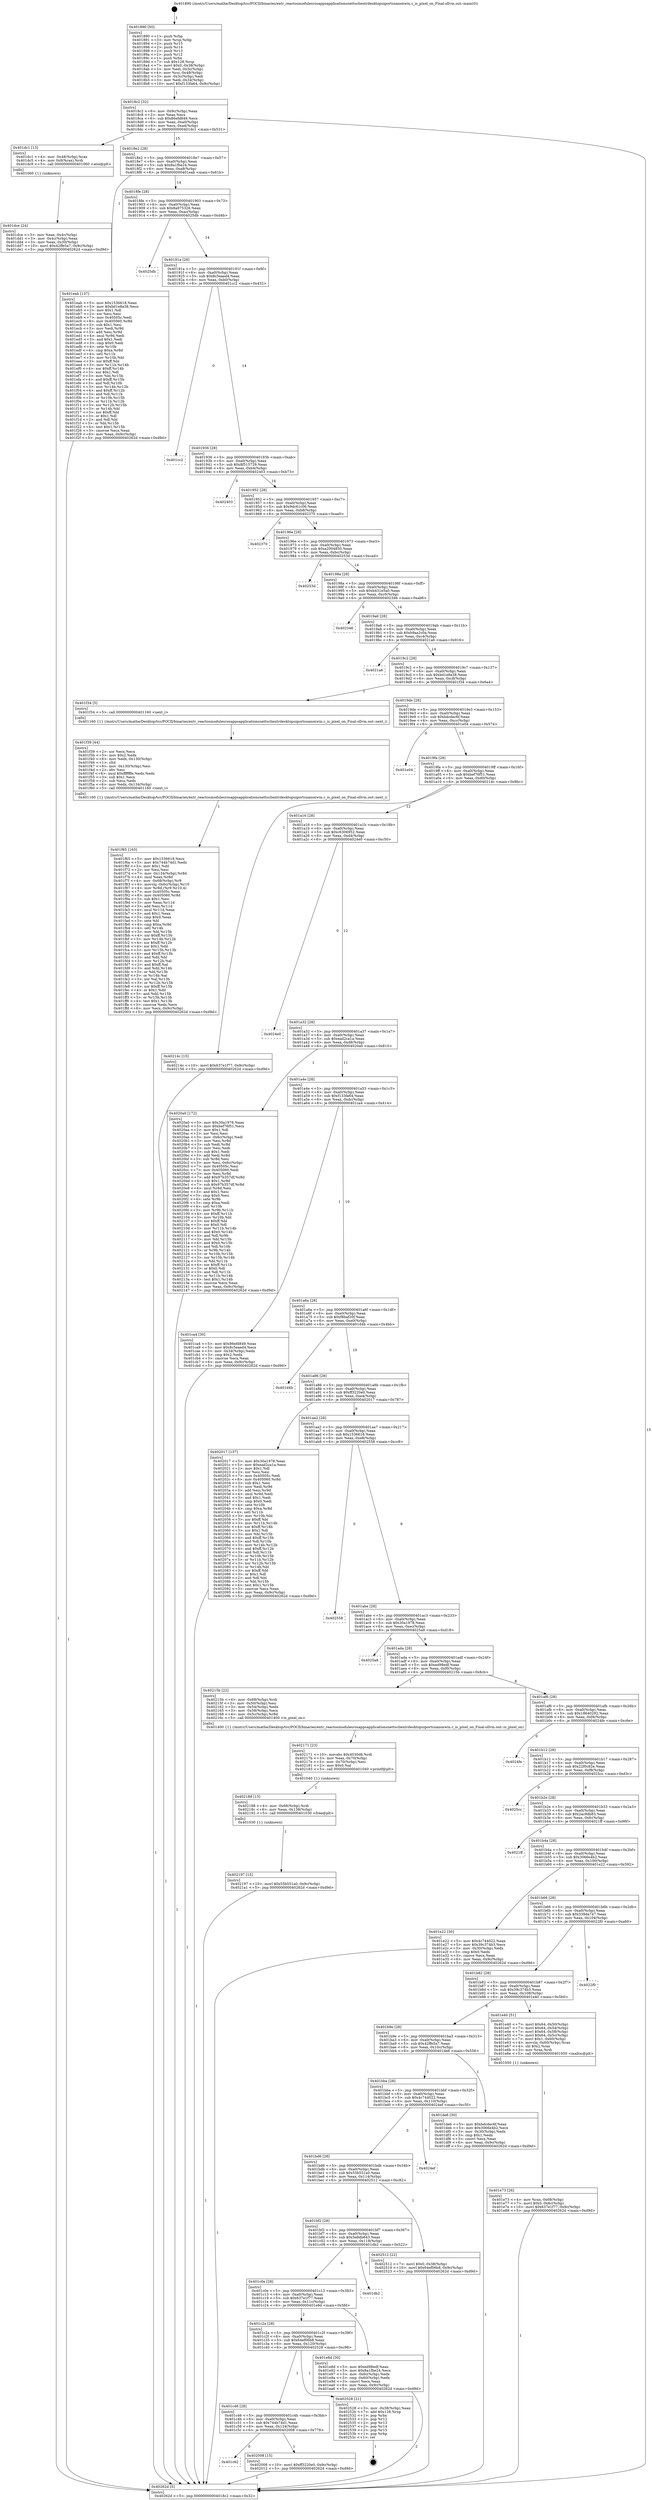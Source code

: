 digraph "0x401890" {
  label = "0x401890 (/mnt/c/Users/mathe/Desktop/tcc/POCII/binaries/extr_reactosmodulesrosappsapplicationsnettsclientrdesktopuiportsnanoxwin.c_is_pixel_on_Final-ollvm.out::main(0))"
  labelloc = "t"
  node[shape=record]

  Entry [label="",width=0.3,height=0.3,shape=circle,fillcolor=black,style=filled]
  "0x4018c2" [label="{
     0x4018c2 [32]\l
     | [instrs]\l
     &nbsp;&nbsp;0x4018c2 \<+6\>: mov -0x9c(%rbp),%eax\l
     &nbsp;&nbsp;0x4018c8 \<+2\>: mov %eax,%ecx\l
     &nbsp;&nbsp;0x4018ca \<+6\>: sub $0x86efd849,%ecx\l
     &nbsp;&nbsp;0x4018d0 \<+6\>: mov %eax,-0xa0(%rbp)\l
     &nbsp;&nbsp;0x4018d6 \<+6\>: mov %ecx,-0xa4(%rbp)\l
     &nbsp;&nbsp;0x4018dc \<+6\>: je 0000000000401dc1 \<main+0x531\>\l
  }"]
  "0x401dc1" [label="{
     0x401dc1 [13]\l
     | [instrs]\l
     &nbsp;&nbsp;0x401dc1 \<+4\>: mov -0x48(%rbp),%rax\l
     &nbsp;&nbsp;0x401dc5 \<+4\>: mov 0x8(%rax),%rdi\l
     &nbsp;&nbsp;0x401dc9 \<+5\>: call 0000000000401060 \<atoi@plt\>\l
     | [calls]\l
     &nbsp;&nbsp;0x401060 \{1\} (unknown)\l
  }"]
  "0x4018e2" [label="{
     0x4018e2 [28]\l
     | [instrs]\l
     &nbsp;&nbsp;0x4018e2 \<+5\>: jmp 00000000004018e7 \<main+0x57\>\l
     &nbsp;&nbsp;0x4018e7 \<+6\>: mov -0xa0(%rbp),%eax\l
     &nbsp;&nbsp;0x4018ed \<+5\>: sub $0x8a1fbe24,%eax\l
     &nbsp;&nbsp;0x4018f2 \<+6\>: mov %eax,-0xa8(%rbp)\l
     &nbsp;&nbsp;0x4018f8 \<+6\>: je 0000000000401eab \<main+0x61b\>\l
  }"]
  Exit [label="",width=0.3,height=0.3,shape=circle,fillcolor=black,style=filled,peripheries=2]
  "0x401eab" [label="{
     0x401eab [137]\l
     | [instrs]\l
     &nbsp;&nbsp;0x401eab \<+5\>: mov $0x1536618,%eax\l
     &nbsp;&nbsp;0x401eb0 \<+5\>: mov $0xbd1e8a38,%ecx\l
     &nbsp;&nbsp;0x401eb5 \<+2\>: mov $0x1,%dl\l
     &nbsp;&nbsp;0x401eb7 \<+2\>: xor %esi,%esi\l
     &nbsp;&nbsp;0x401eb9 \<+7\>: mov 0x40505c,%edi\l
     &nbsp;&nbsp;0x401ec0 \<+8\>: mov 0x405060,%r8d\l
     &nbsp;&nbsp;0x401ec8 \<+3\>: sub $0x1,%esi\l
     &nbsp;&nbsp;0x401ecb \<+3\>: mov %edi,%r9d\l
     &nbsp;&nbsp;0x401ece \<+3\>: add %esi,%r9d\l
     &nbsp;&nbsp;0x401ed1 \<+4\>: imul %r9d,%edi\l
     &nbsp;&nbsp;0x401ed5 \<+3\>: and $0x1,%edi\l
     &nbsp;&nbsp;0x401ed8 \<+3\>: cmp $0x0,%edi\l
     &nbsp;&nbsp;0x401edb \<+4\>: sete %r10b\l
     &nbsp;&nbsp;0x401edf \<+4\>: cmp $0xa,%r8d\l
     &nbsp;&nbsp;0x401ee3 \<+4\>: setl %r11b\l
     &nbsp;&nbsp;0x401ee7 \<+3\>: mov %r10b,%bl\l
     &nbsp;&nbsp;0x401eea \<+3\>: xor $0xff,%bl\l
     &nbsp;&nbsp;0x401eed \<+3\>: mov %r11b,%r14b\l
     &nbsp;&nbsp;0x401ef0 \<+4\>: xor $0xff,%r14b\l
     &nbsp;&nbsp;0x401ef4 \<+3\>: xor $0x1,%dl\l
     &nbsp;&nbsp;0x401ef7 \<+3\>: mov %bl,%r15b\l
     &nbsp;&nbsp;0x401efa \<+4\>: and $0xff,%r15b\l
     &nbsp;&nbsp;0x401efe \<+3\>: and %dl,%r10b\l
     &nbsp;&nbsp;0x401f01 \<+3\>: mov %r14b,%r12b\l
     &nbsp;&nbsp;0x401f04 \<+4\>: and $0xff,%r12b\l
     &nbsp;&nbsp;0x401f08 \<+3\>: and %dl,%r11b\l
     &nbsp;&nbsp;0x401f0b \<+3\>: or %r10b,%r15b\l
     &nbsp;&nbsp;0x401f0e \<+3\>: or %r11b,%r12b\l
     &nbsp;&nbsp;0x401f11 \<+3\>: xor %r12b,%r15b\l
     &nbsp;&nbsp;0x401f14 \<+3\>: or %r14b,%bl\l
     &nbsp;&nbsp;0x401f17 \<+3\>: xor $0xff,%bl\l
     &nbsp;&nbsp;0x401f1a \<+3\>: or $0x1,%dl\l
     &nbsp;&nbsp;0x401f1d \<+2\>: and %dl,%bl\l
     &nbsp;&nbsp;0x401f1f \<+3\>: or %bl,%r15b\l
     &nbsp;&nbsp;0x401f22 \<+4\>: test $0x1,%r15b\l
     &nbsp;&nbsp;0x401f26 \<+3\>: cmovne %ecx,%eax\l
     &nbsp;&nbsp;0x401f29 \<+6\>: mov %eax,-0x9c(%rbp)\l
     &nbsp;&nbsp;0x401f2f \<+5\>: jmp 000000000040262d \<main+0xd9d\>\l
  }"]
  "0x4018fe" [label="{
     0x4018fe [28]\l
     | [instrs]\l
     &nbsp;&nbsp;0x4018fe \<+5\>: jmp 0000000000401903 \<main+0x73\>\l
     &nbsp;&nbsp;0x401903 \<+6\>: mov -0xa0(%rbp),%eax\l
     &nbsp;&nbsp;0x401909 \<+5\>: sub $0x8a975326,%eax\l
     &nbsp;&nbsp;0x40190e \<+6\>: mov %eax,-0xac(%rbp)\l
     &nbsp;&nbsp;0x401914 \<+6\>: je 00000000004025db \<main+0xd4b\>\l
  }"]
  "0x402197" [label="{
     0x402197 [15]\l
     | [instrs]\l
     &nbsp;&nbsp;0x402197 \<+10\>: movl $0x55b551a0,-0x9c(%rbp)\l
     &nbsp;&nbsp;0x4021a1 \<+5\>: jmp 000000000040262d \<main+0xd9d\>\l
  }"]
  "0x4025db" [label="{
     0x4025db\l
  }", style=dashed]
  "0x40191a" [label="{
     0x40191a [28]\l
     | [instrs]\l
     &nbsp;&nbsp;0x40191a \<+5\>: jmp 000000000040191f \<main+0x8f\>\l
     &nbsp;&nbsp;0x40191f \<+6\>: mov -0xa0(%rbp),%eax\l
     &nbsp;&nbsp;0x401925 \<+5\>: sub $0x8c5eaed4,%eax\l
     &nbsp;&nbsp;0x40192a \<+6\>: mov %eax,-0xb0(%rbp)\l
     &nbsp;&nbsp;0x401930 \<+6\>: je 0000000000401cc2 \<main+0x432\>\l
  }"]
  "0x402188" [label="{
     0x402188 [15]\l
     | [instrs]\l
     &nbsp;&nbsp;0x402188 \<+4\>: mov -0x68(%rbp),%rdi\l
     &nbsp;&nbsp;0x40218c \<+6\>: mov %eax,-0x138(%rbp)\l
     &nbsp;&nbsp;0x402192 \<+5\>: call 0000000000401030 \<free@plt\>\l
     | [calls]\l
     &nbsp;&nbsp;0x401030 \{1\} (unknown)\l
  }"]
  "0x401cc2" [label="{
     0x401cc2\l
  }", style=dashed]
  "0x401936" [label="{
     0x401936 [28]\l
     | [instrs]\l
     &nbsp;&nbsp;0x401936 \<+5\>: jmp 000000000040193b \<main+0xab\>\l
     &nbsp;&nbsp;0x40193b \<+6\>: mov -0xa0(%rbp),%eax\l
     &nbsp;&nbsp;0x401941 \<+5\>: sub $0x8f515729,%eax\l
     &nbsp;&nbsp;0x401946 \<+6\>: mov %eax,-0xb4(%rbp)\l
     &nbsp;&nbsp;0x40194c \<+6\>: je 0000000000402403 \<main+0xb73\>\l
  }"]
  "0x402171" [label="{
     0x402171 [23]\l
     | [instrs]\l
     &nbsp;&nbsp;0x402171 \<+10\>: movabs $0x4030d6,%rdi\l
     &nbsp;&nbsp;0x40217b \<+3\>: mov %eax,-0x70(%rbp)\l
     &nbsp;&nbsp;0x40217e \<+3\>: mov -0x70(%rbp),%esi\l
     &nbsp;&nbsp;0x402181 \<+2\>: mov $0x0,%al\l
     &nbsp;&nbsp;0x402183 \<+5\>: call 0000000000401040 \<printf@plt\>\l
     | [calls]\l
     &nbsp;&nbsp;0x401040 \{1\} (unknown)\l
  }"]
  "0x402403" [label="{
     0x402403\l
  }", style=dashed]
  "0x401952" [label="{
     0x401952 [28]\l
     | [instrs]\l
     &nbsp;&nbsp;0x401952 \<+5\>: jmp 0000000000401957 \<main+0xc7\>\l
     &nbsp;&nbsp;0x401957 \<+6\>: mov -0xa0(%rbp),%eax\l
     &nbsp;&nbsp;0x40195d \<+5\>: sub $0x9dc61c06,%eax\l
     &nbsp;&nbsp;0x401962 \<+6\>: mov %eax,-0xb8(%rbp)\l
     &nbsp;&nbsp;0x401968 \<+6\>: je 0000000000402370 \<main+0xae0\>\l
  }"]
  "0x401c62" [label="{
     0x401c62\l
  }", style=dashed]
  "0x402370" [label="{
     0x402370\l
  }", style=dashed]
  "0x40196e" [label="{
     0x40196e [28]\l
     | [instrs]\l
     &nbsp;&nbsp;0x40196e \<+5\>: jmp 0000000000401973 \<main+0xe3\>\l
     &nbsp;&nbsp;0x401973 \<+6\>: mov -0xa0(%rbp),%eax\l
     &nbsp;&nbsp;0x401979 \<+5\>: sub $0xa2004850,%eax\l
     &nbsp;&nbsp;0x40197e \<+6\>: mov %eax,-0xbc(%rbp)\l
     &nbsp;&nbsp;0x401984 \<+6\>: je 000000000040253d \<main+0xcad\>\l
  }"]
  "0x402008" [label="{
     0x402008 [15]\l
     | [instrs]\l
     &nbsp;&nbsp;0x402008 \<+10\>: movl $0xff3220e0,-0x9c(%rbp)\l
     &nbsp;&nbsp;0x402012 \<+5\>: jmp 000000000040262d \<main+0xd9d\>\l
  }"]
  "0x40253d" [label="{
     0x40253d\l
  }", style=dashed]
  "0x40198a" [label="{
     0x40198a [28]\l
     | [instrs]\l
     &nbsp;&nbsp;0x40198a \<+5\>: jmp 000000000040198f \<main+0xff\>\l
     &nbsp;&nbsp;0x40198f \<+6\>: mov -0xa0(%rbp),%eax\l
     &nbsp;&nbsp;0x401995 \<+5\>: sub $0xb431e5a0,%eax\l
     &nbsp;&nbsp;0x40199a \<+6\>: mov %eax,-0xc0(%rbp)\l
     &nbsp;&nbsp;0x4019a0 \<+6\>: je 0000000000402346 \<main+0xab6\>\l
  }"]
  "0x401c46" [label="{
     0x401c46 [28]\l
     | [instrs]\l
     &nbsp;&nbsp;0x401c46 \<+5\>: jmp 0000000000401c4b \<main+0x3bb\>\l
     &nbsp;&nbsp;0x401c4b \<+6\>: mov -0xa0(%rbp),%eax\l
     &nbsp;&nbsp;0x401c51 \<+5\>: sub $0x744b74d1,%eax\l
     &nbsp;&nbsp;0x401c56 \<+6\>: mov %eax,-0x124(%rbp)\l
     &nbsp;&nbsp;0x401c5c \<+6\>: je 0000000000402008 \<main+0x778\>\l
  }"]
  "0x402346" [label="{
     0x402346\l
  }", style=dashed]
  "0x4019a6" [label="{
     0x4019a6 [28]\l
     | [instrs]\l
     &nbsp;&nbsp;0x4019a6 \<+5\>: jmp 00000000004019ab \<main+0x11b\>\l
     &nbsp;&nbsp;0x4019ab \<+6\>: mov -0xa0(%rbp),%eax\l
     &nbsp;&nbsp;0x4019b1 \<+5\>: sub $0xb9aa2c0a,%eax\l
     &nbsp;&nbsp;0x4019b6 \<+6\>: mov %eax,-0xc4(%rbp)\l
     &nbsp;&nbsp;0x4019bc \<+6\>: je 00000000004021a6 \<main+0x916\>\l
  }"]
  "0x402528" [label="{
     0x402528 [21]\l
     | [instrs]\l
     &nbsp;&nbsp;0x402528 \<+3\>: mov -0x38(%rbp),%eax\l
     &nbsp;&nbsp;0x40252b \<+7\>: add $0x128,%rsp\l
     &nbsp;&nbsp;0x402532 \<+1\>: pop %rbx\l
     &nbsp;&nbsp;0x402533 \<+2\>: pop %r12\l
     &nbsp;&nbsp;0x402535 \<+2\>: pop %r13\l
     &nbsp;&nbsp;0x402537 \<+2\>: pop %r14\l
     &nbsp;&nbsp;0x402539 \<+2\>: pop %r15\l
     &nbsp;&nbsp;0x40253b \<+1\>: pop %rbp\l
     &nbsp;&nbsp;0x40253c \<+1\>: ret\l
  }"]
  "0x4021a6" [label="{
     0x4021a6\l
  }", style=dashed]
  "0x4019c2" [label="{
     0x4019c2 [28]\l
     | [instrs]\l
     &nbsp;&nbsp;0x4019c2 \<+5\>: jmp 00000000004019c7 \<main+0x137\>\l
     &nbsp;&nbsp;0x4019c7 \<+6\>: mov -0xa0(%rbp),%eax\l
     &nbsp;&nbsp;0x4019cd \<+5\>: sub $0xbd1e8a38,%eax\l
     &nbsp;&nbsp;0x4019d2 \<+6\>: mov %eax,-0xc8(%rbp)\l
     &nbsp;&nbsp;0x4019d8 \<+6\>: je 0000000000401f34 \<main+0x6a4\>\l
  }"]
  "0x401f65" [label="{
     0x401f65 [163]\l
     | [instrs]\l
     &nbsp;&nbsp;0x401f65 \<+5\>: mov $0x1536618,%ecx\l
     &nbsp;&nbsp;0x401f6a \<+5\>: mov $0x744b74d1,%edx\l
     &nbsp;&nbsp;0x401f6f \<+3\>: mov $0x1,%dil\l
     &nbsp;&nbsp;0x401f72 \<+2\>: xor %esi,%esi\l
     &nbsp;&nbsp;0x401f74 \<+7\>: mov -0x134(%rbp),%r8d\l
     &nbsp;&nbsp;0x401f7b \<+4\>: imul %eax,%r8d\l
     &nbsp;&nbsp;0x401f7f \<+4\>: mov -0x68(%rbp),%r9\l
     &nbsp;&nbsp;0x401f83 \<+4\>: movslq -0x6c(%rbp),%r10\l
     &nbsp;&nbsp;0x401f87 \<+4\>: mov %r8d,(%r9,%r10,4)\l
     &nbsp;&nbsp;0x401f8b \<+7\>: mov 0x40505c,%eax\l
     &nbsp;&nbsp;0x401f92 \<+8\>: mov 0x405060,%r8d\l
     &nbsp;&nbsp;0x401f9a \<+3\>: sub $0x1,%esi\l
     &nbsp;&nbsp;0x401f9d \<+3\>: mov %eax,%r11d\l
     &nbsp;&nbsp;0x401fa0 \<+3\>: add %esi,%r11d\l
     &nbsp;&nbsp;0x401fa3 \<+4\>: imul %r11d,%eax\l
     &nbsp;&nbsp;0x401fa7 \<+3\>: and $0x1,%eax\l
     &nbsp;&nbsp;0x401faa \<+3\>: cmp $0x0,%eax\l
     &nbsp;&nbsp;0x401fad \<+3\>: sete %bl\l
     &nbsp;&nbsp;0x401fb0 \<+4\>: cmp $0xa,%r8d\l
     &nbsp;&nbsp;0x401fb4 \<+4\>: setl %r14b\l
     &nbsp;&nbsp;0x401fb8 \<+3\>: mov %bl,%r15b\l
     &nbsp;&nbsp;0x401fbb \<+4\>: xor $0xff,%r15b\l
     &nbsp;&nbsp;0x401fbf \<+3\>: mov %r14b,%r12b\l
     &nbsp;&nbsp;0x401fc2 \<+4\>: xor $0xff,%r12b\l
     &nbsp;&nbsp;0x401fc6 \<+4\>: xor $0x1,%dil\l
     &nbsp;&nbsp;0x401fca \<+3\>: mov %r15b,%r13b\l
     &nbsp;&nbsp;0x401fcd \<+4\>: and $0xff,%r13b\l
     &nbsp;&nbsp;0x401fd1 \<+3\>: and %dil,%bl\l
     &nbsp;&nbsp;0x401fd4 \<+3\>: mov %r12b,%al\l
     &nbsp;&nbsp;0x401fd7 \<+2\>: and $0xff,%al\l
     &nbsp;&nbsp;0x401fd9 \<+3\>: and %dil,%r14b\l
     &nbsp;&nbsp;0x401fdc \<+3\>: or %bl,%r13b\l
     &nbsp;&nbsp;0x401fdf \<+3\>: or %r14b,%al\l
     &nbsp;&nbsp;0x401fe2 \<+3\>: xor %al,%r13b\l
     &nbsp;&nbsp;0x401fe5 \<+3\>: or %r12b,%r15b\l
     &nbsp;&nbsp;0x401fe8 \<+4\>: xor $0xff,%r15b\l
     &nbsp;&nbsp;0x401fec \<+4\>: or $0x1,%dil\l
     &nbsp;&nbsp;0x401ff0 \<+3\>: and %dil,%r15b\l
     &nbsp;&nbsp;0x401ff3 \<+3\>: or %r15b,%r13b\l
     &nbsp;&nbsp;0x401ff6 \<+4\>: test $0x1,%r13b\l
     &nbsp;&nbsp;0x401ffa \<+3\>: cmovne %edx,%ecx\l
     &nbsp;&nbsp;0x401ffd \<+6\>: mov %ecx,-0x9c(%rbp)\l
     &nbsp;&nbsp;0x402003 \<+5\>: jmp 000000000040262d \<main+0xd9d\>\l
  }"]
  "0x401f34" [label="{
     0x401f34 [5]\l
     | [instrs]\l
     &nbsp;&nbsp;0x401f34 \<+5\>: call 0000000000401160 \<next_i\>\l
     | [calls]\l
     &nbsp;&nbsp;0x401160 \{1\} (/mnt/c/Users/mathe/Desktop/tcc/POCII/binaries/extr_reactosmodulesrosappsapplicationsnettsclientrdesktopuiportsnanoxwin.c_is_pixel_on_Final-ollvm.out::next_i)\l
  }"]
  "0x4019de" [label="{
     0x4019de [28]\l
     | [instrs]\l
     &nbsp;&nbsp;0x4019de \<+5\>: jmp 00000000004019e3 \<main+0x153\>\l
     &nbsp;&nbsp;0x4019e3 \<+6\>: mov -0xa0(%rbp),%eax\l
     &nbsp;&nbsp;0x4019e9 \<+5\>: sub $0xbdcdec6f,%eax\l
     &nbsp;&nbsp;0x4019ee \<+6\>: mov %eax,-0xcc(%rbp)\l
     &nbsp;&nbsp;0x4019f4 \<+6\>: je 0000000000401e04 \<main+0x574\>\l
  }"]
  "0x401f39" [label="{
     0x401f39 [44]\l
     | [instrs]\l
     &nbsp;&nbsp;0x401f39 \<+2\>: xor %ecx,%ecx\l
     &nbsp;&nbsp;0x401f3b \<+5\>: mov $0x2,%edx\l
     &nbsp;&nbsp;0x401f40 \<+6\>: mov %edx,-0x130(%rbp)\l
     &nbsp;&nbsp;0x401f46 \<+1\>: cltd\l
     &nbsp;&nbsp;0x401f47 \<+6\>: mov -0x130(%rbp),%esi\l
     &nbsp;&nbsp;0x401f4d \<+2\>: idiv %esi\l
     &nbsp;&nbsp;0x401f4f \<+6\>: imul $0xfffffffe,%edx,%edx\l
     &nbsp;&nbsp;0x401f55 \<+3\>: sub $0x1,%ecx\l
     &nbsp;&nbsp;0x401f58 \<+2\>: sub %ecx,%edx\l
     &nbsp;&nbsp;0x401f5a \<+6\>: mov %edx,-0x134(%rbp)\l
     &nbsp;&nbsp;0x401f60 \<+5\>: call 0000000000401160 \<next_i\>\l
     | [calls]\l
     &nbsp;&nbsp;0x401160 \{1\} (/mnt/c/Users/mathe/Desktop/tcc/POCII/binaries/extr_reactosmodulesrosappsapplicationsnettsclientrdesktopuiportsnanoxwin.c_is_pixel_on_Final-ollvm.out::next_i)\l
  }"]
  "0x401e04" [label="{
     0x401e04\l
  }", style=dashed]
  "0x4019fa" [label="{
     0x4019fa [28]\l
     | [instrs]\l
     &nbsp;&nbsp;0x4019fa \<+5\>: jmp 00000000004019ff \<main+0x16f\>\l
     &nbsp;&nbsp;0x4019ff \<+6\>: mov -0xa0(%rbp),%eax\l
     &nbsp;&nbsp;0x401a05 \<+5\>: sub $0xbef76f51,%eax\l
     &nbsp;&nbsp;0x401a0a \<+6\>: mov %eax,-0xd0(%rbp)\l
     &nbsp;&nbsp;0x401a10 \<+6\>: je 000000000040214c \<main+0x8bc\>\l
  }"]
  "0x401c2a" [label="{
     0x401c2a [28]\l
     | [instrs]\l
     &nbsp;&nbsp;0x401c2a \<+5\>: jmp 0000000000401c2f \<main+0x39f\>\l
     &nbsp;&nbsp;0x401c2f \<+6\>: mov -0xa0(%rbp),%eax\l
     &nbsp;&nbsp;0x401c35 \<+5\>: sub $0x64ef06b8,%eax\l
     &nbsp;&nbsp;0x401c3a \<+6\>: mov %eax,-0x120(%rbp)\l
     &nbsp;&nbsp;0x401c40 \<+6\>: je 0000000000402528 \<main+0xc98\>\l
  }"]
  "0x40214c" [label="{
     0x40214c [15]\l
     | [instrs]\l
     &nbsp;&nbsp;0x40214c \<+10\>: movl $0x637e1f77,-0x9c(%rbp)\l
     &nbsp;&nbsp;0x402156 \<+5\>: jmp 000000000040262d \<main+0xd9d\>\l
  }"]
  "0x401a16" [label="{
     0x401a16 [28]\l
     | [instrs]\l
     &nbsp;&nbsp;0x401a16 \<+5\>: jmp 0000000000401a1b \<main+0x18b\>\l
     &nbsp;&nbsp;0x401a1b \<+6\>: mov -0xa0(%rbp),%eax\l
     &nbsp;&nbsp;0x401a21 \<+5\>: sub $0xc6306952,%eax\l
     &nbsp;&nbsp;0x401a26 \<+6\>: mov %eax,-0xd4(%rbp)\l
     &nbsp;&nbsp;0x401a2c \<+6\>: je 00000000004024e0 \<main+0xc50\>\l
  }"]
  "0x401e8d" [label="{
     0x401e8d [30]\l
     | [instrs]\l
     &nbsp;&nbsp;0x401e8d \<+5\>: mov $0xed98edf,%eax\l
     &nbsp;&nbsp;0x401e92 \<+5\>: mov $0x8a1fbe24,%ecx\l
     &nbsp;&nbsp;0x401e97 \<+3\>: mov -0x6c(%rbp),%edx\l
     &nbsp;&nbsp;0x401e9a \<+3\>: cmp -0x60(%rbp),%edx\l
     &nbsp;&nbsp;0x401e9d \<+3\>: cmovl %ecx,%eax\l
     &nbsp;&nbsp;0x401ea0 \<+6\>: mov %eax,-0x9c(%rbp)\l
     &nbsp;&nbsp;0x401ea6 \<+5\>: jmp 000000000040262d \<main+0xd9d\>\l
  }"]
  "0x4024e0" [label="{
     0x4024e0\l
  }", style=dashed]
  "0x401a32" [label="{
     0x401a32 [28]\l
     | [instrs]\l
     &nbsp;&nbsp;0x401a32 \<+5\>: jmp 0000000000401a37 \<main+0x1a7\>\l
     &nbsp;&nbsp;0x401a37 \<+6\>: mov -0xa0(%rbp),%eax\l
     &nbsp;&nbsp;0x401a3d \<+5\>: sub $0xead2ca1a,%eax\l
     &nbsp;&nbsp;0x401a42 \<+6\>: mov %eax,-0xd8(%rbp)\l
     &nbsp;&nbsp;0x401a48 \<+6\>: je 00000000004020a0 \<main+0x810\>\l
  }"]
  "0x401c0e" [label="{
     0x401c0e [28]\l
     | [instrs]\l
     &nbsp;&nbsp;0x401c0e \<+5\>: jmp 0000000000401c13 \<main+0x383\>\l
     &nbsp;&nbsp;0x401c13 \<+6\>: mov -0xa0(%rbp),%eax\l
     &nbsp;&nbsp;0x401c19 \<+5\>: sub $0x637e1f77,%eax\l
     &nbsp;&nbsp;0x401c1e \<+6\>: mov %eax,-0x11c(%rbp)\l
     &nbsp;&nbsp;0x401c24 \<+6\>: je 0000000000401e8d \<main+0x5fd\>\l
  }"]
  "0x4020a0" [label="{
     0x4020a0 [172]\l
     | [instrs]\l
     &nbsp;&nbsp;0x4020a0 \<+5\>: mov $0x30a1978,%eax\l
     &nbsp;&nbsp;0x4020a5 \<+5\>: mov $0xbef76f51,%ecx\l
     &nbsp;&nbsp;0x4020aa \<+2\>: mov $0x1,%dl\l
     &nbsp;&nbsp;0x4020ac \<+2\>: xor %esi,%esi\l
     &nbsp;&nbsp;0x4020ae \<+3\>: mov -0x6c(%rbp),%edi\l
     &nbsp;&nbsp;0x4020b1 \<+3\>: mov %esi,%r8d\l
     &nbsp;&nbsp;0x4020b4 \<+3\>: sub %edi,%r8d\l
     &nbsp;&nbsp;0x4020b7 \<+2\>: mov %esi,%edi\l
     &nbsp;&nbsp;0x4020b9 \<+3\>: sub $0x1,%edi\l
     &nbsp;&nbsp;0x4020bc \<+3\>: add %edi,%r8d\l
     &nbsp;&nbsp;0x4020bf \<+3\>: sub %r8d,%esi\l
     &nbsp;&nbsp;0x4020c2 \<+3\>: mov %esi,-0x6c(%rbp)\l
     &nbsp;&nbsp;0x4020c5 \<+7\>: mov 0x40505c,%esi\l
     &nbsp;&nbsp;0x4020cc \<+7\>: mov 0x405060,%edi\l
     &nbsp;&nbsp;0x4020d3 \<+3\>: mov %esi,%r8d\l
     &nbsp;&nbsp;0x4020d6 \<+7\>: add $0x97b357df,%r8d\l
     &nbsp;&nbsp;0x4020dd \<+4\>: sub $0x1,%r8d\l
     &nbsp;&nbsp;0x4020e1 \<+7\>: sub $0x97b357df,%r8d\l
     &nbsp;&nbsp;0x4020e8 \<+4\>: imul %r8d,%esi\l
     &nbsp;&nbsp;0x4020ec \<+3\>: and $0x1,%esi\l
     &nbsp;&nbsp;0x4020ef \<+3\>: cmp $0x0,%esi\l
     &nbsp;&nbsp;0x4020f2 \<+4\>: sete %r9b\l
     &nbsp;&nbsp;0x4020f6 \<+3\>: cmp $0xa,%edi\l
     &nbsp;&nbsp;0x4020f9 \<+4\>: setl %r10b\l
     &nbsp;&nbsp;0x4020fd \<+3\>: mov %r9b,%r11b\l
     &nbsp;&nbsp;0x402100 \<+4\>: xor $0xff,%r11b\l
     &nbsp;&nbsp;0x402104 \<+3\>: mov %r10b,%bl\l
     &nbsp;&nbsp;0x402107 \<+3\>: xor $0xff,%bl\l
     &nbsp;&nbsp;0x40210a \<+3\>: xor $0x0,%dl\l
     &nbsp;&nbsp;0x40210d \<+3\>: mov %r11b,%r14b\l
     &nbsp;&nbsp;0x402110 \<+4\>: and $0x0,%r14b\l
     &nbsp;&nbsp;0x402114 \<+3\>: and %dl,%r9b\l
     &nbsp;&nbsp;0x402117 \<+3\>: mov %bl,%r15b\l
     &nbsp;&nbsp;0x40211a \<+4\>: and $0x0,%r15b\l
     &nbsp;&nbsp;0x40211e \<+3\>: and %dl,%r10b\l
     &nbsp;&nbsp;0x402121 \<+3\>: or %r9b,%r14b\l
     &nbsp;&nbsp;0x402124 \<+3\>: or %r10b,%r15b\l
     &nbsp;&nbsp;0x402127 \<+3\>: xor %r15b,%r14b\l
     &nbsp;&nbsp;0x40212a \<+3\>: or %bl,%r11b\l
     &nbsp;&nbsp;0x40212d \<+4\>: xor $0xff,%r11b\l
     &nbsp;&nbsp;0x402131 \<+3\>: or $0x0,%dl\l
     &nbsp;&nbsp;0x402134 \<+3\>: and %dl,%r11b\l
     &nbsp;&nbsp;0x402137 \<+3\>: or %r11b,%r14b\l
     &nbsp;&nbsp;0x40213a \<+4\>: test $0x1,%r14b\l
     &nbsp;&nbsp;0x40213e \<+3\>: cmovne %ecx,%eax\l
     &nbsp;&nbsp;0x402141 \<+6\>: mov %eax,-0x9c(%rbp)\l
     &nbsp;&nbsp;0x402147 \<+5\>: jmp 000000000040262d \<main+0xd9d\>\l
  }"]
  "0x401a4e" [label="{
     0x401a4e [28]\l
     | [instrs]\l
     &nbsp;&nbsp;0x401a4e \<+5\>: jmp 0000000000401a53 \<main+0x1c3\>\l
     &nbsp;&nbsp;0x401a53 \<+6\>: mov -0xa0(%rbp),%eax\l
     &nbsp;&nbsp;0x401a59 \<+5\>: sub $0xf133fa64,%eax\l
     &nbsp;&nbsp;0x401a5e \<+6\>: mov %eax,-0xdc(%rbp)\l
     &nbsp;&nbsp;0x401a64 \<+6\>: je 0000000000401ca4 \<main+0x414\>\l
  }"]
  "0x401db2" [label="{
     0x401db2\l
  }", style=dashed]
  "0x401ca4" [label="{
     0x401ca4 [30]\l
     | [instrs]\l
     &nbsp;&nbsp;0x401ca4 \<+5\>: mov $0x86efd849,%eax\l
     &nbsp;&nbsp;0x401ca9 \<+5\>: mov $0x8c5eaed4,%ecx\l
     &nbsp;&nbsp;0x401cae \<+3\>: mov -0x34(%rbp),%edx\l
     &nbsp;&nbsp;0x401cb1 \<+3\>: cmp $0x2,%edx\l
     &nbsp;&nbsp;0x401cb4 \<+3\>: cmovne %ecx,%eax\l
     &nbsp;&nbsp;0x401cb7 \<+6\>: mov %eax,-0x9c(%rbp)\l
     &nbsp;&nbsp;0x401cbd \<+5\>: jmp 000000000040262d \<main+0xd9d\>\l
  }"]
  "0x401a6a" [label="{
     0x401a6a [28]\l
     | [instrs]\l
     &nbsp;&nbsp;0x401a6a \<+5\>: jmp 0000000000401a6f \<main+0x1df\>\l
     &nbsp;&nbsp;0x401a6f \<+6\>: mov -0xa0(%rbp),%eax\l
     &nbsp;&nbsp;0x401a75 \<+5\>: sub $0xf8baf20f,%eax\l
     &nbsp;&nbsp;0x401a7a \<+6\>: mov %eax,-0xe0(%rbp)\l
     &nbsp;&nbsp;0x401a80 \<+6\>: je 0000000000401d4b \<main+0x4bb\>\l
  }"]
  "0x40262d" [label="{
     0x40262d [5]\l
     | [instrs]\l
     &nbsp;&nbsp;0x40262d \<+5\>: jmp 00000000004018c2 \<main+0x32\>\l
  }"]
  "0x401890" [label="{
     0x401890 [50]\l
     | [instrs]\l
     &nbsp;&nbsp;0x401890 \<+1\>: push %rbp\l
     &nbsp;&nbsp;0x401891 \<+3\>: mov %rsp,%rbp\l
     &nbsp;&nbsp;0x401894 \<+2\>: push %r15\l
     &nbsp;&nbsp;0x401896 \<+2\>: push %r14\l
     &nbsp;&nbsp;0x401898 \<+2\>: push %r13\l
     &nbsp;&nbsp;0x40189a \<+2\>: push %r12\l
     &nbsp;&nbsp;0x40189c \<+1\>: push %rbx\l
     &nbsp;&nbsp;0x40189d \<+7\>: sub $0x128,%rsp\l
     &nbsp;&nbsp;0x4018a4 \<+7\>: movl $0x0,-0x38(%rbp)\l
     &nbsp;&nbsp;0x4018ab \<+3\>: mov %edi,-0x3c(%rbp)\l
     &nbsp;&nbsp;0x4018ae \<+4\>: mov %rsi,-0x48(%rbp)\l
     &nbsp;&nbsp;0x4018b2 \<+3\>: mov -0x3c(%rbp),%edi\l
     &nbsp;&nbsp;0x4018b5 \<+3\>: mov %edi,-0x34(%rbp)\l
     &nbsp;&nbsp;0x4018b8 \<+10\>: movl $0xf133fa64,-0x9c(%rbp)\l
  }"]
  "0x401dce" [label="{
     0x401dce [24]\l
     | [instrs]\l
     &nbsp;&nbsp;0x401dce \<+3\>: mov %eax,-0x4c(%rbp)\l
     &nbsp;&nbsp;0x401dd1 \<+3\>: mov -0x4c(%rbp),%eax\l
     &nbsp;&nbsp;0x401dd4 \<+3\>: mov %eax,-0x30(%rbp)\l
     &nbsp;&nbsp;0x401dd7 \<+10\>: movl $0x42ffe5a7,-0x9c(%rbp)\l
     &nbsp;&nbsp;0x401de1 \<+5\>: jmp 000000000040262d \<main+0xd9d\>\l
  }"]
  "0x401bf2" [label="{
     0x401bf2 [28]\l
     | [instrs]\l
     &nbsp;&nbsp;0x401bf2 \<+5\>: jmp 0000000000401bf7 \<main+0x367\>\l
     &nbsp;&nbsp;0x401bf7 \<+6\>: mov -0xa0(%rbp),%eax\l
     &nbsp;&nbsp;0x401bfd \<+5\>: sub $0x5e6db643,%eax\l
     &nbsp;&nbsp;0x401c02 \<+6\>: mov %eax,-0x118(%rbp)\l
     &nbsp;&nbsp;0x401c08 \<+6\>: je 0000000000401db2 \<main+0x522\>\l
  }"]
  "0x401d4b" [label="{
     0x401d4b\l
  }", style=dashed]
  "0x401a86" [label="{
     0x401a86 [28]\l
     | [instrs]\l
     &nbsp;&nbsp;0x401a86 \<+5\>: jmp 0000000000401a8b \<main+0x1fb\>\l
     &nbsp;&nbsp;0x401a8b \<+6\>: mov -0xa0(%rbp),%eax\l
     &nbsp;&nbsp;0x401a91 \<+5\>: sub $0xff3220e0,%eax\l
     &nbsp;&nbsp;0x401a96 \<+6\>: mov %eax,-0xe4(%rbp)\l
     &nbsp;&nbsp;0x401a9c \<+6\>: je 0000000000402017 \<main+0x787\>\l
  }"]
  "0x402512" [label="{
     0x402512 [22]\l
     | [instrs]\l
     &nbsp;&nbsp;0x402512 \<+7\>: movl $0x0,-0x38(%rbp)\l
     &nbsp;&nbsp;0x402519 \<+10\>: movl $0x64ef06b8,-0x9c(%rbp)\l
     &nbsp;&nbsp;0x402523 \<+5\>: jmp 000000000040262d \<main+0xd9d\>\l
  }"]
  "0x402017" [label="{
     0x402017 [137]\l
     | [instrs]\l
     &nbsp;&nbsp;0x402017 \<+5\>: mov $0x30a1978,%eax\l
     &nbsp;&nbsp;0x40201c \<+5\>: mov $0xead2ca1a,%ecx\l
     &nbsp;&nbsp;0x402021 \<+2\>: mov $0x1,%dl\l
     &nbsp;&nbsp;0x402023 \<+2\>: xor %esi,%esi\l
     &nbsp;&nbsp;0x402025 \<+7\>: mov 0x40505c,%edi\l
     &nbsp;&nbsp;0x40202c \<+8\>: mov 0x405060,%r8d\l
     &nbsp;&nbsp;0x402034 \<+3\>: sub $0x1,%esi\l
     &nbsp;&nbsp;0x402037 \<+3\>: mov %edi,%r9d\l
     &nbsp;&nbsp;0x40203a \<+3\>: add %esi,%r9d\l
     &nbsp;&nbsp;0x40203d \<+4\>: imul %r9d,%edi\l
     &nbsp;&nbsp;0x402041 \<+3\>: and $0x1,%edi\l
     &nbsp;&nbsp;0x402044 \<+3\>: cmp $0x0,%edi\l
     &nbsp;&nbsp;0x402047 \<+4\>: sete %r10b\l
     &nbsp;&nbsp;0x40204b \<+4\>: cmp $0xa,%r8d\l
     &nbsp;&nbsp;0x40204f \<+4\>: setl %r11b\l
     &nbsp;&nbsp;0x402053 \<+3\>: mov %r10b,%bl\l
     &nbsp;&nbsp;0x402056 \<+3\>: xor $0xff,%bl\l
     &nbsp;&nbsp;0x402059 \<+3\>: mov %r11b,%r14b\l
     &nbsp;&nbsp;0x40205c \<+4\>: xor $0xff,%r14b\l
     &nbsp;&nbsp;0x402060 \<+3\>: xor $0x1,%dl\l
     &nbsp;&nbsp;0x402063 \<+3\>: mov %bl,%r15b\l
     &nbsp;&nbsp;0x402066 \<+4\>: and $0xff,%r15b\l
     &nbsp;&nbsp;0x40206a \<+3\>: and %dl,%r10b\l
     &nbsp;&nbsp;0x40206d \<+3\>: mov %r14b,%r12b\l
     &nbsp;&nbsp;0x402070 \<+4\>: and $0xff,%r12b\l
     &nbsp;&nbsp;0x402074 \<+3\>: and %dl,%r11b\l
     &nbsp;&nbsp;0x402077 \<+3\>: or %r10b,%r15b\l
     &nbsp;&nbsp;0x40207a \<+3\>: or %r11b,%r12b\l
     &nbsp;&nbsp;0x40207d \<+3\>: xor %r12b,%r15b\l
     &nbsp;&nbsp;0x402080 \<+3\>: or %r14b,%bl\l
     &nbsp;&nbsp;0x402083 \<+3\>: xor $0xff,%bl\l
     &nbsp;&nbsp;0x402086 \<+3\>: or $0x1,%dl\l
     &nbsp;&nbsp;0x402089 \<+2\>: and %dl,%bl\l
     &nbsp;&nbsp;0x40208b \<+3\>: or %bl,%r15b\l
     &nbsp;&nbsp;0x40208e \<+4\>: test $0x1,%r15b\l
     &nbsp;&nbsp;0x402092 \<+3\>: cmovne %ecx,%eax\l
     &nbsp;&nbsp;0x402095 \<+6\>: mov %eax,-0x9c(%rbp)\l
     &nbsp;&nbsp;0x40209b \<+5\>: jmp 000000000040262d \<main+0xd9d\>\l
  }"]
  "0x401aa2" [label="{
     0x401aa2 [28]\l
     | [instrs]\l
     &nbsp;&nbsp;0x401aa2 \<+5\>: jmp 0000000000401aa7 \<main+0x217\>\l
     &nbsp;&nbsp;0x401aa7 \<+6\>: mov -0xa0(%rbp),%eax\l
     &nbsp;&nbsp;0x401aad \<+5\>: sub $0x1536618,%eax\l
     &nbsp;&nbsp;0x401ab2 \<+6\>: mov %eax,-0xe8(%rbp)\l
     &nbsp;&nbsp;0x401ab8 \<+6\>: je 0000000000402558 \<main+0xcc8\>\l
  }"]
  "0x401bd6" [label="{
     0x401bd6 [28]\l
     | [instrs]\l
     &nbsp;&nbsp;0x401bd6 \<+5\>: jmp 0000000000401bdb \<main+0x34b\>\l
     &nbsp;&nbsp;0x401bdb \<+6\>: mov -0xa0(%rbp),%eax\l
     &nbsp;&nbsp;0x401be1 \<+5\>: sub $0x55b551a0,%eax\l
     &nbsp;&nbsp;0x401be6 \<+6\>: mov %eax,-0x114(%rbp)\l
     &nbsp;&nbsp;0x401bec \<+6\>: je 0000000000402512 \<main+0xc82\>\l
  }"]
  "0x402558" [label="{
     0x402558\l
  }", style=dashed]
  "0x401abe" [label="{
     0x401abe [28]\l
     | [instrs]\l
     &nbsp;&nbsp;0x401abe \<+5\>: jmp 0000000000401ac3 \<main+0x233\>\l
     &nbsp;&nbsp;0x401ac3 \<+6\>: mov -0xa0(%rbp),%eax\l
     &nbsp;&nbsp;0x401ac9 \<+5\>: sub $0x30a1978,%eax\l
     &nbsp;&nbsp;0x401ace \<+6\>: mov %eax,-0xec(%rbp)\l
     &nbsp;&nbsp;0x401ad4 \<+6\>: je 00000000004025a8 \<main+0xd18\>\l
  }"]
  "0x4024ef" [label="{
     0x4024ef\l
  }", style=dashed]
  "0x4025a8" [label="{
     0x4025a8\l
  }", style=dashed]
  "0x401ada" [label="{
     0x401ada [28]\l
     | [instrs]\l
     &nbsp;&nbsp;0x401ada \<+5\>: jmp 0000000000401adf \<main+0x24f\>\l
     &nbsp;&nbsp;0x401adf \<+6\>: mov -0xa0(%rbp),%eax\l
     &nbsp;&nbsp;0x401ae5 \<+5\>: sub $0xed98edf,%eax\l
     &nbsp;&nbsp;0x401aea \<+6\>: mov %eax,-0xf0(%rbp)\l
     &nbsp;&nbsp;0x401af0 \<+6\>: je 000000000040215b \<main+0x8cb\>\l
  }"]
  "0x401e73" [label="{
     0x401e73 [26]\l
     | [instrs]\l
     &nbsp;&nbsp;0x401e73 \<+4\>: mov %rax,-0x68(%rbp)\l
     &nbsp;&nbsp;0x401e77 \<+7\>: movl $0x0,-0x6c(%rbp)\l
     &nbsp;&nbsp;0x401e7e \<+10\>: movl $0x637e1f77,-0x9c(%rbp)\l
     &nbsp;&nbsp;0x401e88 \<+5\>: jmp 000000000040262d \<main+0xd9d\>\l
  }"]
  "0x40215b" [label="{
     0x40215b [22]\l
     | [instrs]\l
     &nbsp;&nbsp;0x40215b \<+4\>: mov -0x68(%rbp),%rdi\l
     &nbsp;&nbsp;0x40215f \<+3\>: mov -0x50(%rbp),%esi\l
     &nbsp;&nbsp;0x402162 \<+3\>: mov -0x54(%rbp),%edx\l
     &nbsp;&nbsp;0x402165 \<+3\>: mov -0x58(%rbp),%ecx\l
     &nbsp;&nbsp;0x402168 \<+4\>: mov -0x5c(%rbp),%r8d\l
     &nbsp;&nbsp;0x40216c \<+5\>: call 0000000000401400 \<is_pixel_on\>\l
     | [calls]\l
     &nbsp;&nbsp;0x401400 \{1\} (/mnt/c/Users/mathe/Desktop/tcc/POCII/binaries/extr_reactosmodulesrosappsapplicationsnettsclientrdesktopuiportsnanoxwin.c_is_pixel_on_Final-ollvm.out::is_pixel_on)\l
  }"]
  "0x401af6" [label="{
     0x401af6 [28]\l
     | [instrs]\l
     &nbsp;&nbsp;0x401af6 \<+5\>: jmp 0000000000401afb \<main+0x26b\>\l
     &nbsp;&nbsp;0x401afb \<+6\>: mov -0xa0(%rbp),%eax\l
     &nbsp;&nbsp;0x401b01 \<+5\>: sub $0x18640292,%eax\l
     &nbsp;&nbsp;0x401b06 \<+6\>: mov %eax,-0xf4(%rbp)\l
     &nbsp;&nbsp;0x401b0c \<+6\>: je 00000000004024fe \<main+0xc6e\>\l
  }"]
  "0x401bba" [label="{
     0x401bba [28]\l
     | [instrs]\l
     &nbsp;&nbsp;0x401bba \<+5\>: jmp 0000000000401bbf \<main+0x32f\>\l
     &nbsp;&nbsp;0x401bbf \<+6\>: mov -0xa0(%rbp),%eax\l
     &nbsp;&nbsp;0x401bc5 \<+5\>: sub $0x4c744022,%eax\l
     &nbsp;&nbsp;0x401bca \<+6\>: mov %eax,-0x110(%rbp)\l
     &nbsp;&nbsp;0x401bd0 \<+6\>: je 00000000004024ef \<main+0xc5f\>\l
  }"]
  "0x4024fe" [label="{
     0x4024fe\l
  }", style=dashed]
  "0x401b12" [label="{
     0x401b12 [28]\l
     | [instrs]\l
     &nbsp;&nbsp;0x401b12 \<+5\>: jmp 0000000000401b17 \<main+0x287\>\l
     &nbsp;&nbsp;0x401b17 \<+6\>: mov -0xa0(%rbp),%eax\l
     &nbsp;&nbsp;0x401b1d \<+5\>: sub $0x22f0c82e,%eax\l
     &nbsp;&nbsp;0x401b22 \<+6\>: mov %eax,-0xf8(%rbp)\l
     &nbsp;&nbsp;0x401b28 \<+6\>: je 00000000004025cc \<main+0xd3c\>\l
  }"]
  "0x401de6" [label="{
     0x401de6 [30]\l
     | [instrs]\l
     &nbsp;&nbsp;0x401de6 \<+5\>: mov $0xbdcdec6f,%eax\l
     &nbsp;&nbsp;0x401deb \<+5\>: mov $0x3066e4b2,%ecx\l
     &nbsp;&nbsp;0x401df0 \<+3\>: mov -0x30(%rbp),%edx\l
     &nbsp;&nbsp;0x401df3 \<+3\>: cmp $0x1,%edx\l
     &nbsp;&nbsp;0x401df6 \<+3\>: cmovl %ecx,%eax\l
     &nbsp;&nbsp;0x401df9 \<+6\>: mov %eax,-0x9c(%rbp)\l
     &nbsp;&nbsp;0x401dff \<+5\>: jmp 000000000040262d \<main+0xd9d\>\l
  }"]
  "0x4025cc" [label="{
     0x4025cc\l
  }", style=dashed]
  "0x401b2e" [label="{
     0x401b2e [28]\l
     | [instrs]\l
     &nbsp;&nbsp;0x401b2e \<+5\>: jmp 0000000000401b33 \<main+0x2a3\>\l
     &nbsp;&nbsp;0x401b33 \<+6\>: mov -0xa0(%rbp),%eax\l
     &nbsp;&nbsp;0x401b39 \<+5\>: sub $0x2ac9db83,%eax\l
     &nbsp;&nbsp;0x401b3e \<+6\>: mov %eax,-0xfc(%rbp)\l
     &nbsp;&nbsp;0x401b44 \<+6\>: je 00000000004021ff \<main+0x96f\>\l
  }"]
  "0x401b9e" [label="{
     0x401b9e [28]\l
     | [instrs]\l
     &nbsp;&nbsp;0x401b9e \<+5\>: jmp 0000000000401ba3 \<main+0x313\>\l
     &nbsp;&nbsp;0x401ba3 \<+6\>: mov -0xa0(%rbp),%eax\l
     &nbsp;&nbsp;0x401ba9 \<+5\>: sub $0x42ffe5a7,%eax\l
     &nbsp;&nbsp;0x401bae \<+6\>: mov %eax,-0x10c(%rbp)\l
     &nbsp;&nbsp;0x401bb4 \<+6\>: je 0000000000401de6 \<main+0x556\>\l
  }"]
  "0x4021ff" [label="{
     0x4021ff\l
  }", style=dashed]
  "0x401b4a" [label="{
     0x401b4a [28]\l
     | [instrs]\l
     &nbsp;&nbsp;0x401b4a \<+5\>: jmp 0000000000401b4f \<main+0x2bf\>\l
     &nbsp;&nbsp;0x401b4f \<+6\>: mov -0xa0(%rbp),%eax\l
     &nbsp;&nbsp;0x401b55 \<+5\>: sub $0x3066e4b2,%eax\l
     &nbsp;&nbsp;0x401b5a \<+6\>: mov %eax,-0x100(%rbp)\l
     &nbsp;&nbsp;0x401b60 \<+6\>: je 0000000000401e22 \<main+0x592\>\l
  }"]
  "0x401e40" [label="{
     0x401e40 [51]\l
     | [instrs]\l
     &nbsp;&nbsp;0x401e40 \<+7\>: movl $0x64,-0x50(%rbp)\l
     &nbsp;&nbsp;0x401e47 \<+7\>: movl $0x64,-0x54(%rbp)\l
     &nbsp;&nbsp;0x401e4e \<+7\>: movl $0x64,-0x58(%rbp)\l
     &nbsp;&nbsp;0x401e55 \<+7\>: movl $0x64,-0x5c(%rbp)\l
     &nbsp;&nbsp;0x401e5c \<+7\>: movl $0x1,-0x60(%rbp)\l
     &nbsp;&nbsp;0x401e63 \<+4\>: movslq -0x60(%rbp),%rax\l
     &nbsp;&nbsp;0x401e67 \<+4\>: shl $0x2,%rax\l
     &nbsp;&nbsp;0x401e6b \<+3\>: mov %rax,%rdi\l
     &nbsp;&nbsp;0x401e6e \<+5\>: call 0000000000401050 \<malloc@plt\>\l
     | [calls]\l
     &nbsp;&nbsp;0x401050 \{1\} (unknown)\l
  }"]
  "0x401e22" [label="{
     0x401e22 [30]\l
     | [instrs]\l
     &nbsp;&nbsp;0x401e22 \<+5\>: mov $0x4c744022,%eax\l
     &nbsp;&nbsp;0x401e27 \<+5\>: mov $0x39c374b3,%ecx\l
     &nbsp;&nbsp;0x401e2c \<+3\>: mov -0x30(%rbp),%edx\l
     &nbsp;&nbsp;0x401e2f \<+3\>: cmp $0x0,%edx\l
     &nbsp;&nbsp;0x401e32 \<+3\>: cmove %ecx,%eax\l
     &nbsp;&nbsp;0x401e35 \<+6\>: mov %eax,-0x9c(%rbp)\l
     &nbsp;&nbsp;0x401e3b \<+5\>: jmp 000000000040262d \<main+0xd9d\>\l
  }"]
  "0x401b66" [label="{
     0x401b66 [28]\l
     | [instrs]\l
     &nbsp;&nbsp;0x401b66 \<+5\>: jmp 0000000000401b6b \<main+0x2db\>\l
     &nbsp;&nbsp;0x401b6b \<+6\>: mov -0xa0(%rbp),%eax\l
     &nbsp;&nbsp;0x401b71 \<+5\>: sub $0x339da747,%eax\l
     &nbsp;&nbsp;0x401b76 \<+6\>: mov %eax,-0x104(%rbp)\l
     &nbsp;&nbsp;0x401b7c \<+6\>: je 00000000004022f0 \<main+0xa60\>\l
  }"]
  "0x401b82" [label="{
     0x401b82 [28]\l
     | [instrs]\l
     &nbsp;&nbsp;0x401b82 \<+5\>: jmp 0000000000401b87 \<main+0x2f7\>\l
     &nbsp;&nbsp;0x401b87 \<+6\>: mov -0xa0(%rbp),%eax\l
     &nbsp;&nbsp;0x401b8d \<+5\>: sub $0x39c374b3,%eax\l
     &nbsp;&nbsp;0x401b92 \<+6\>: mov %eax,-0x108(%rbp)\l
     &nbsp;&nbsp;0x401b98 \<+6\>: je 0000000000401e40 \<main+0x5b0\>\l
  }"]
  "0x4022f0" [label="{
     0x4022f0\l
  }", style=dashed]
  Entry -> "0x401890" [label=" 1"]
  "0x4018c2" -> "0x401dc1" [label=" 1"]
  "0x4018c2" -> "0x4018e2" [label=" 15"]
  "0x402528" -> Exit [label=" 1"]
  "0x4018e2" -> "0x401eab" [label=" 1"]
  "0x4018e2" -> "0x4018fe" [label=" 14"]
  "0x402512" -> "0x40262d" [label=" 1"]
  "0x4018fe" -> "0x4025db" [label=" 0"]
  "0x4018fe" -> "0x40191a" [label=" 14"]
  "0x402197" -> "0x40262d" [label=" 1"]
  "0x40191a" -> "0x401cc2" [label=" 0"]
  "0x40191a" -> "0x401936" [label=" 14"]
  "0x402188" -> "0x402197" [label=" 1"]
  "0x401936" -> "0x402403" [label=" 0"]
  "0x401936" -> "0x401952" [label=" 14"]
  "0x402171" -> "0x402188" [label=" 1"]
  "0x401952" -> "0x402370" [label=" 0"]
  "0x401952" -> "0x40196e" [label=" 14"]
  "0x40215b" -> "0x402171" [label=" 1"]
  "0x40196e" -> "0x40253d" [label=" 0"]
  "0x40196e" -> "0x40198a" [label=" 14"]
  "0x40214c" -> "0x40262d" [label=" 1"]
  "0x40198a" -> "0x402346" [label=" 0"]
  "0x40198a" -> "0x4019a6" [label=" 14"]
  "0x402017" -> "0x40262d" [label=" 1"]
  "0x4019a6" -> "0x4021a6" [label=" 0"]
  "0x4019a6" -> "0x4019c2" [label=" 14"]
  "0x402008" -> "0x40262d" [label=" 1"]
  "0x4019c2" -> "0x401f34" [label=" 1"]
  "0x4019c2" -> "0x4019de" [label=" 13"]
  "0x401c46" -> "0x402008" [label=" 1"]
  "0x4019de" -> "0x401e04" [label=" 0"]
  "0x4019de" -> "0x4019fa" [label=" 13"]
  "0x4020a0" -> "0x40262d" [label=" 1"]
  "0x4019fa" -> "0x40214c" [label=" 1"]
  "0x4019fa" -> "0x401a16" [label=" 12"]
  "0x401c2a" -> "0x401c46" [label=" 1"]
  "0x401a16" -> "0x4024e0" [label=" 0"]
  "0x401a16" -> "0x401a32" [label=" 12"]
  "0x401c2a" -> "0x402528" [label=" 1"]
  "0x401a32" -> "0x4020a0" [label=" 1"]
  "0x401a32" -> "0x401a4e" [label=" 11"]
  "0x401f65" -> "0x40262d" [label=" 1"]
  "0x401a4e" -> "0x401ca4" [label=" 1"]
  "0x401a4e" -> "0x401a6a" [label=" 10"]
  "0x401ca4" -> "0x40262d" [label=" 1"]
  "0x401890" -> "0x4018c2" [label=" 1"]
  "0x40262d" -> "0x4018c2" [label=" 15"]
  "0x401dc1" -> "0x401dce" [label=" 1"]
  "0x401dce" -> "0x40262d" [label=" 1"]
  "0x401f39" -> "0x401f65" [label=" 1"]
  "0x401a6a" -> "0x401d4b" [label=" 0"]
  "0x401a6a" -> "0x401a86" [label=" 10"]
  "0x401eab" -> "0x40262d" [label=" 1"]
  "0x401a86" -> "0x402017" [label=" 1"]
  "0x401a86" -> "0x401aa2" [label=" 9"]
  "0x401e8d" -> "0x40262d" [label=" 2"]
  "0x401aa2" -> "0x402558" [label=" 0"]
  "0x401aa2" -> "0x401abe" [label=" 9"]
  "0x401c0e" -> "0x401e8d" [label=" 2"]
  "0x401abe" -> "0x4025a8" [label=" 0"]
  "0x401abe" -> "0x401ada" [label=" 9"]
  "0x401c46" -> "0x401c62" [label=" 0"]
  "0x401ada" -> "0x40215b" [label=" 1"]
  "0x401ada" -> "0x401af6" [label=" 8"]
  "0x401bf2" -> "0x401db2" [label=" 0"]
  "0x401af6" -> "0x4024fe" [label=" 0"]
  "0x401af6" -> "0x401b12" [label=" 8"]
  "0x401f34" -> "0x401f39" [label=" 1"]
  "0x401b12" -> "0x4025cc" [label=" 0"]
  "0x401b12" -> "0x401b2e" [label=" 8"]
  "0x401bd6" -> "0x401bf2" [label=" 4"]
  "0x401b2e" -> "0x4021ff" [label=" 0"]
  "0x401b2e" -> "0x401b4a" [label=" 8"]
  "0x401c0e" -> "0x401c2a" [label=" 2"]
  "0x401b4a" -> "0x401e22" [label=" 1"]
  "0x401b4a" -> "0x401b66" [label=" 7"]
  "0x401bba" -> "0x401bd6" [label=" 5"]
  "0x401b66" -> "0x4022f0" [label=" 0"]
  "0x401b66" -> "0x401b82" [label=" 7"]
  "0x401bba" -> "0x4024ef" [label=" 0"]
  "0x401b82" -> "0x401e40" [label=" 1"]
  "0x401b82" -> "0x401b9e" [label=" 6"]
  "0x401bd6" -> "0x402512" [label=" 1"]
  "0x401b9e" -> "0x401de6" [label=" 1"]
  "0x401b9e" -> "0x401bba" [label=" 5"]
  "0x401de6" -> "0x40262d" [label=" 1"]
  "0x401e22" -> "0x40262d" [label=" 1"]
  "0x401e40" -> "0x401e73" [label=" 1"]
  "0x401e73" -> "0x40262d" [label=" 1"]
  "0x401bf2" -> "0x401c0e" [label=" 4"]
}
